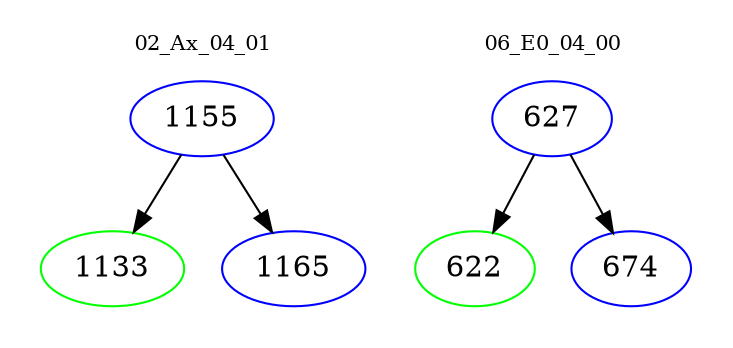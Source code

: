 digraph{
subgraph cluster_0 {
color = white
label = "02_Ax_04_01";
fontsize=10;
T0_1155 [label="1155", color="blue"]
T0_1155 -> T0_1133 [color="black"]
T0_1133 [label="1133", color="green"]
T0_1155 -> T0_1165 [color="black"]
T0_1165 [label="1165", color="blue"]
}
subgraph cluster_1 {
color = white
label = "06_E0_04_00";
fontsize=10;
T1_627 [label="627", color="blue"]
T1_627 -> T1_622 [color="black"]
T1_622 [label="622", color="green"]
T1_627 -> T1_674 [color="black"]
T1_674 [label="674", color="blue"]
}
}
